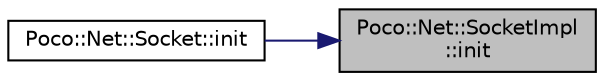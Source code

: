 digraph "Poco::Net::SocketImpl::init"
{
 // LATEX_PDF_SIZE
  edge [fontname="Helvetica",fontsize="10",labelfontname="Helvetica",labelfontsize="10"];
  node [fontname="Helvetica",fontsize="10",shape=record];
  rankdir="RL";
  Node1 [label="Poco::Net::SocketImpl\l::init",height=0.2,width=0.4,color="black", fillcolor="grey75", style="filled", fontcolor="black",tooltip=" "];
  Node1 -> Node2 [dir="back",color="midnightblue",fontsize="10",style="solid"];
  Node2 [label="Poco::Net::Socket::init",height=0.2,width=0.4,color="black", fillcolor="white", style="filled",URL="$classPoco_1_1Net_1_1Socket.html#a3b2019a38bdfe6a4744a690f4f4ca9d0",tooltip="Returns true if the system supports IPv6."];
}
